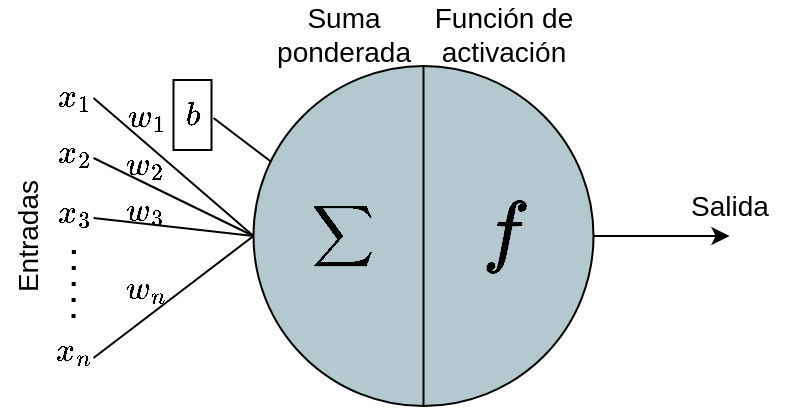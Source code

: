 <mxfile version="24.7.4">
  <diagram name="Page-1" id="povJLxmm60_3jmOiNp00">
    <mxGraphModel dx="880" dy="454" grid="1" gridSize="10" guides="1" tooltips="1" connect="1" arrows="1" fold="1" page="1" pageScale="1" pageWidth="70" pageHeight="120" math="1" shadow="0">
      <root>
        <mxCell id="0" />
        <mxCell id="1" parent="0" />
        <mxCell id="Yzb6h1gt6XA_bgGxlnhN-1" value="" style="endArrow=none;html=1;rounded=0;endFill=0;entryX=0;entryY=0.5;entryDx=0;entryDy=0;" parent="1" target="Yzb6h1gt6XA_bgGxlnhN-3" edge="1">
          <mxGeometry width="50" height="50" relative="1" as="geometry">
            <mxPoint x="54.75" y="97" as="sourcePoint" />
            <mxPoint x="164.75" y="77" as="targetPoint" />
          </mxGeometry>
        </mxCell>
        <mxCell id="Yzb6h1gt6XA_bgGxlnhN-2" value="" style="endArrow=none;html=1;rounded=0;entryX=0;entryY=0.5;entryDx=0;entryDy=0;endFill=0;" parent="1" target="Yzb6h1gt6XA_bgGxlnhN-3" edge="1">
          <mxGeometry width="50" height="50" relative="1" as="geometry">
            <mxPoint x="54.75" y="197" as="sourcePoint" />
            <mxPoint x="204.75" y="171" as="targetPoint" />
          </mxGeometry>
        </mxCell>
        <mxCell id="Yzb6h1gt6XA_bgGxlnhN-3" value="" style="ellipse;whiteSpace=wrap;html=1;aspect=fixed;fillColor=#b3c8cf;strokeColor=#000000;gradientColor=none;" parent="1" vertex="1">
          <mxGeometry x="134.75" y="51" width="170" height="170" as="geometry" />
        </mxCell>
        <mxCell id="Yzb6h1gt6XA_bgGxlnhN-4" value="" style="endArrow=none;html=1;rounded=0;entryX=0.5;entryY=0;entryDx=0;entryDy=0;exitX=0.5;exitY=1;exitDx=0;exitDy=0;strokeWidth=1;strokeColor=#000000;" parent="1" source="Yzb6h1gt6XA_bgGxlnhN-3" target="Yzb6h1gt6XA_bgGxlnhN-3" edge="1">
          <mxGeometry width="50" height="50" relative="1" as="geometry">
            <mxPoint x="204.75" y="171" as="sourcePoint" />
            <mxPoint x="254.75" y="121" as="targetPoint" />
          </mxGeometry>
        </mxCell>
        <mxCell id="Yzb6h1gt6XA_bgGxlnhN-5" value="&lt;font style=&quot;font-size: 18px;&quot;&gt;$$\sum$$&lt;/font&gt;" style="text;html=1;align=center;verticalAlign=middle;whiteSpace=wrap;rounded=0;" parent="1" vertex="1">
          <mxGeometry x="154.75" y="121" width="50" height="30" as="geometry" />
        </mxCell>
        <mxCell id="Yzb6h1gt6XA_bgGxlnhN-6" value="&lt;p style=&quot;line-height: 10%; font-size: 35px;&quot;&gt;&lt;font style=&quot;font-size: 34px;&quot;&gt;$$f$$&lt;/font&gt;&lt;/p&gt;" style="text;html=1;align=center;verticalAlign=middle;whiteSpace=wrap;rounded=0;glass=0;shadow=0;" parent="1" vertex="1">
          <mxGeometry x="244.75" y="120" width="30" height="31" as="geometry" />
        </mxCell>
        <mxCell id="Yzb6h1gt6XA_bgGxlnhN-7" value="" style="endArrow=none;html=1;rounded=0;entryX=0;entryY=0.5;entryDx=0;entryDy=0;endFill=0;" parent="1" target="Yzb6h1gt6XA_bgGxlnhN-3" edge="1">
          <mxGeometry width="50" height="50" relative="1" as="geometry">
            <mxPoint x="54.75" y="67" as="sourcePoint" />
            <mxPoint x="204.75" y="97" as="targetPoint" />
          </mxGeometry>
        </mxCell>
        <mxCell id="Yzb6h1gt6XA_bgGxlnhN-8" value="" style="endArrow=classic;html=1;rounded=0;exitX=1;exitY=0.5;exitDx=0;exitDy=0;entryX=0.5;entryY=1;entryDx=0;entryDy=0;" parent="1" source="Yzb6h1gt6XA_bgGxlnhN-3" target="Yzb6h1gt6XA_bgGxlnhN-15" edge="1">
          <mxGeometry width="50" height="50" relative="1" as="geometry">
            <mxPoint x="394.75" y="167" as="sourcePoint" />
            <mxPoint x="454.75" y="136" as="targetPoint" />
          </mxGeometry>
        </mxCell>
        <mxCell id="Yzb6h1gt6XA_bgGxlnhN-15" value="&lt;font style=&quot;font-size: 14px;&quot;&gt;Salida&lt;/font&gt;" style="text;html=1;align=center;verticalAlign=middle;whiteSpace=wrap;rounded=0;" parent="1" vertex="1">
          <mxGeometry x="342.75" y="106" width="60" height="30" as="geometry" />
        </mxCell>
        <mxCell id="Yzb6h1gt6XA_bgGxlnhN-16" value="&lt;font style=&quot;font-size: 14px;&quot;&gt;$$x_1$$&lt;/font&gt;" style="text;html=1;align=center;verticalAlign=middle;whiteSpace=wrap;rounded=0;" parent="1" vertex="1">
          <mxGeometry x="14.75" y="51" width="60" height="30" as="geometry" />
        </mxCell>
        <mxCell id="Yzb6h1gt6XA_bgGxlnhN-17" value="&lt;font style=&quot;font-size: 14px;&quot;&gt;$$x_2$$&lt;/font&gt;" style="text;html=1;align=center;verticalAlign=middle;whiteSpace=wrap;rounded=0;" parent="1" vertex="1">
          <mxGeometry x="14.75" y="79" width="60" height="30" as="geometry" />
        </mxCell>
        <mxCell id="Yzb6h1gt6XA_bgGxlnhN-18" value="&lt;font style=&quot;font-size: 14px;&quot;&gt;$$x_n$$&lt;/font&gt;" style="text;html=1;align=center;verticalAlign=middle;whiteSpace=wrap;rounded=0;" parent="1" vertex="1">
          <mxGeometry x="14.75" y="178" width="60" height="30" as="geometry" />
        </mxCell>
        <mxCell id="Yzb6h1gt6XA_bgGxlnhN-19" value="" style="endArrow=none;dashed=1;html=1;dashPattern=1 3;strokeWidth=2;rounded=0;" parent="1" edge="1">
          <mxGeometry width="50" height="50" relative="1" as="geometry">
            <mxPoint x="44.75" y="177" as="sourcePoint" />
            <mxPoint x="44.97" y="137" as="targetPoint" />
          </mxGeometry>
        </mxCell>
        <mxCell id="Yzb6h1gt6XA_bgGxlnhN-20" value="&lt;font style=&quot;font-size: 14px;&quot;&gt;Entradas&lt;/font&gt;" style="text;html=1;align=center;verticalAlign=middle;whiteSpace=wrap;rounded=0;rotation=-90;" parent="1" vertex="1">
          <mxGeometry x="-18" y="122.25" width="80" height="27.5" as="geometry" />
        </mxCell>
        <mxCell id="Yzb6h1gt6XA_bgGxlnhN-21" value="&lt;font style=&quot;font-size: 14px;&quot;&gt;$$x_3$$&lt;/font&gt;" style="text;html=1;align=center;verticalAlign=middle;whiteSpace=wrap;rounded=0;" parent="1" vertex="1">
          <mxGeometry x="14.75" y="109" width="60" height="30" as="geometry" />
        </mxCell>
        <mxCell id="Yzb6h1gt6XA_bgGxlnhN-22" value="" style="endArrow=none;html=1;rounded=0;entryX=0;entryY=0.5;entryDx=0;entryDy=0;endFill=0;" parent="1" target="Yzb6h1gt6XA_bgGxlnhN-3" edge="1">
          <mxGeometry width="50" height="50" relative="1" as="geometry">
            <mxPoint x="54.75" y="127" as="sourcePoint" />
            <mxPoint x="194.75" y="179.5" as="targetPoint" />
          </mxGeometry>
        </mxCell>
        <mxCell id="Yzb6h1gt6XA_bgGxlnhN-23" value="&lt;font style=&quot;font-size: 14px;&quot;&gt;$$b$$&lt;/font&gt;" style="rounded=0;whiteSpace=wrap;html=1;" parent="1" vertex="1">
          <mxGeometry x="94.75" y="58" width="19" height="35" as="geometry" />
        </mxCell>
        <mxCell id="Yzb6h1gt6XA_bgGxlnhN-24" value="" style="endArrow=none;html=1;rounded=0;endFill=0;entryX=0.051;entryY=0.281;entryDx=0;entryDy=0;entryPerimeter=0;" parent="1" target="Yzb6h1gt6XA_bgGxlnhN-3" edge="1">
          <mxGeometry width="50" height="50" relative="1" as="geometry">
            <mxPoint x="114.75" y="77" as="sourcePoint" />
            <mxPoint x="149.75" y="86" as="targetPoint" />
          </mxGeometry>
        </mxCell>
        <mxCell id="Yzb6h1gt6XA_bgGxlnhN-25" value="&lt;font style=&quot;font-size: 14px;&quot;&gt;$$w_1$$&lt;/font&gt;" style="text;html=1;align=center;verticalAlign=middle;whiteSpace=wrap;rounded=0;" parent="1" vertex="1">
          <mxGeometry x="48.75" y="61" width="65.25" height="30" as="geometry" />
        </mxCell>
        <mxCell id="Yzb6h1gt6XA_bgGxlnhN-26" value="&lt;font style=&quot;font-size: 14px;&quot;&gt;$$w_2$$&lt;/font&gt;" style="text;html=1;align=center;verticalAlign=middle;whiteSpace=wrap;rounded=0;" parent="1" vertex="1">
          <mxGeometry x="50.75" y="85" width="60" height="30" as="geometry" />
        </mxCell>
        <mxCell id="Yzb6h1gt6XA_bgGxlnhN-27" value="&lt;div&gt;&lt;font style=&quot;font-size: 14px;&quot;&gt;$$w_3$$&lt;/font&gt;&lt;/div&gt;" style="text;html=1;align=center;verticalAlign=middle;whiteSpace=wrap;rounded=0;" parent="1" vertex="1">
          <mxGeometry x="50.75" y="108" width="60" height="30" as="geometry" />
        </mxCell>
        <mxCell id="Yzb6h1gt6XA_bgGxlnhN-28" value="&lt;div&gt;&lt;font style=&quot;font-size: 14px;&quot;&gt;$$w_n$$&lt;/font&gt;&lt;/div&gt;" style="text;html=1;align=center;verticalAlign=middle;whiteSpace=wrap;rounded=0;" parent="1" vertex="1">
          <mxGeometry x="50.75" y="147" width="60" height="30" as="geometry" />
        </mxCell>
        <mxCell id="vfvliugfS6SJBKt0huMe-1" value="&lt;font style=&quot;font-size: 14px;&quot;&gt;Suma ponderada&lt;/font&gt;" style="text;html=1;align=center;verticalAlign=middle;whiteSpace=wrap;rounded=0;" vertex="1" parent="1">
          <mxGeometry x="149.75" y="20" width="60" height="30" as="geometry" />
        </mxCell>
        <mxCell id="vfvliugfS6SJBKt0huMe-2" value="&lt;font style=&quot;font-size: 14px;&quot;&gt;Función de activación&lt;/font&gt;" style="text;html=1;align=center;verticalAlign=middle;whiteSpace=wrap;rounded=0;" vertex="1" parent="1">
          <mxGeometry x="219.63" y="20" width="80.25" height="30" as="geometry" />
        </mxCell>
      </root>
    </mxGraphModel>
  </diagram>
</mxfile>
